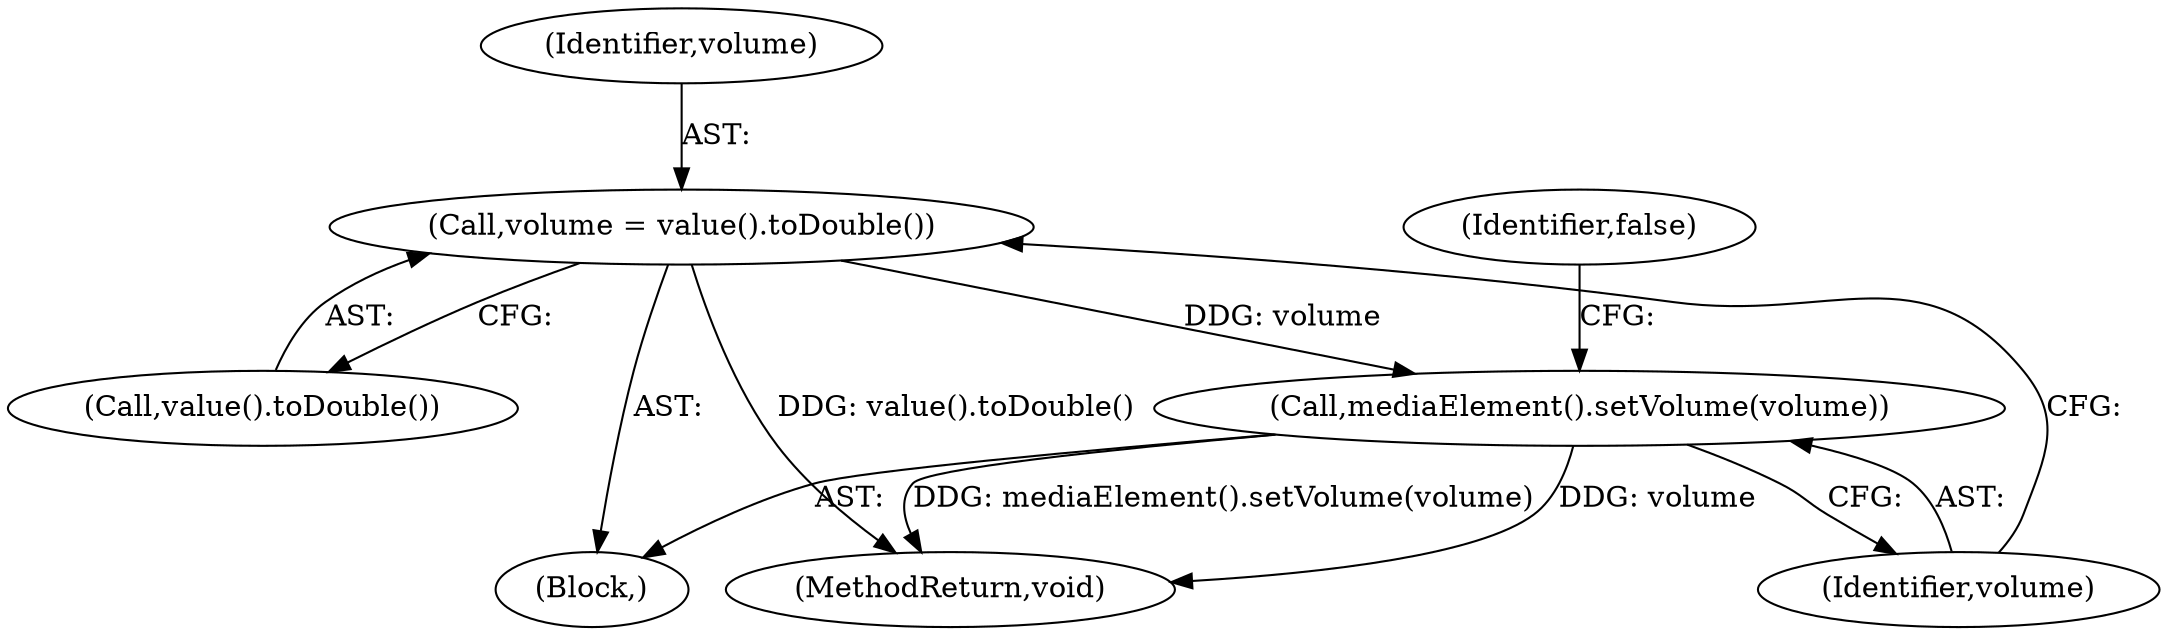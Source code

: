 digraph "1_Chrome_74fce5949bdf05a92c2bc0bd98e6e3e977c55376_0@del" {
"1000149" [label="(Call,volume = value().toDouble())"];
"1000152" [label="(Call,mediaElement().setVolume(volume))"];
"1000156" [label="(MethodReturn,void)"];
"1000149" [label="(Call,volume = value().toDouble())"];
"1000102" [label="(Block,)"];
"1000153" [label="(Identifier,volume)"];
"1000150" [label="(Identifier,volume)"];
"1000155" [label="(Identifier,false)"];
"1000152" [label="(Call,mediaElement().setVolume(volume))"];
"1000151" [label="(Call,value().toDouble())"];
"1000149" -> "1000102"  [label="AST: "];
"1000149" -> "1000151"  [label="CFG: "];
"1000150" -> "1000149"  [label="AST: "];
"1000151" -> "1000149"  [label="AST: "];
"1000153" -> "1000149"  [label="CFG: "];
"1000149" -> "1000156"  [label="DDG: value().toDouble()"];
"1000149" -> "1000152"  [label="DDG: volume"];
"1000152" -> "1000102"  [label="AST: "];
"1000152" -> "1000153"  [label="CFG: "];
"1000153" -> "1000152"  [label="AST: "];
"1000155" -> "1000152"  [label="CFG: "];
"1000152" -> "1000156"  [label="DDG: mediaElement().setVolume(volume)"];
"1000152" -> "1000156"  [label="DDG: volume"];
}
